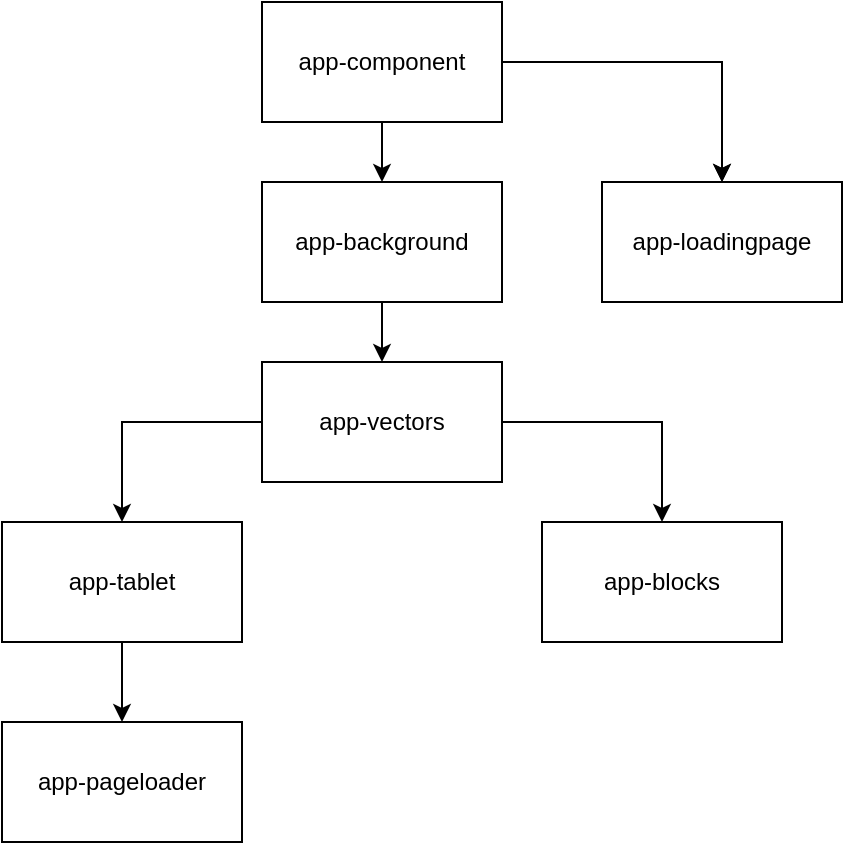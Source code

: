 <mxfile version="11.2.4" type="device" pages="1"><diagram id="Cn6-p6YvIHfPmBy4kGOg" name="Page-1"><mxGraphModel dx="868" dy="522" grid="1" gridSize="10" guides="1" tooltips="1" connect="1" arrows="1" fold="1" page="1" pageScale="1" pageWidth="850" pageHeight="1100" math="0" shadow="0"><root><mxCell id="0"/><mxCell id="1" parent="0"/><mxCell id="wbxoad55qUgf5hyL1uva-3" value="" style="edgeStyle=orthogonalEdgeStyle;rounded=0;orthogonalLoop=1;jettySize=auto;html=1;" edge="1" parent="1" source="wbxoad55qUgf5hyL1uva-1" target="wbxoad55qUgf5hyL1uva-2"><mxGeometry relative="1" as="geometry"/></mxCell><mxCell id="wbxoad55qUgf5hyL1uva-4" value="" style="edgeStyle=orthogonalEdgeStyle;rounded=0;orthogonalLoop=1;jettySize=auto;html=1;" edge="1" parent="1" source="wbxoad55qUgf5hyL1uva-1" target="wbxoad55qUgf5hyL1uva-2"><mxGeometry relative="1" as="geometry"/></mxCell><mxCell id="wbxoad55qUgf5hyL1uva-6" value="" style="edgeStyle=orthogonalEdgeStyle;rounded=0;orthogonalLoop=1;jettySize=auto;html=1;" edge="1" parent="1" source="wbxoad55qUgf5hyL1uva-1" target="wbxoad55qUgf5hyL1uva-5"><mxGeometry relative="1" as="geometry"/></mxCell><mxCell id="wbxoad55qUgf5hyL1uva-1" value="app-component" style="rounded=0;whiteSpace=wrap;html=1;" vertex="1" parent="1"><mxGeometry x="350" y="20" width="120" height="60" as="geometry"/></mxCell><mxCell id="wbxoad55qUgf5hyL1uva-9" value="" style="edgeStyle=orthogonalEdgeStyle;rounded=0;orthogonalLoop=1;jettySize=auto;html=1;" edge="1" parent="1" source="wbxoad55qUgf5hyL1uva-5" target="wbxoad55qUgf5hyL1uva-8"><mxGeometry relative="1" as="geometry"/></mxCell><mxCell id="wbxoad55qUgf5hyL1uva-5" value="app-background" style="rounded=0;whiteSpace=wrap;html=1;" vertex="1" parent="1"><mxGeometry x="350" y="110" width="120" height="60" as="geometry"/></mxCell><mxCell id="wbxoad55qUgf5hyL1uva-11" value="" style="edgeStyle=orthogonalEdgeStyle;rounded=0;orthogonalLoop=1;jettySize=auto;html=1;" edge="1" parent="1" source="wbxoad55qUgf5hyL1uva-8" target="wbxoad55qUgf5hyL1uva-10"><mxGeometry relative="1" as="geometry"/></mxCell><mxCell id="wbxoad55qUgf5hyL1uva-13" value="" style="edgeStyle=orthogonalEdgeStyle;rounded=0;orthogonalLoop=1;jettySize=auto;html=1;" edge="1" parent="1" source="wbxoad55qUgf5hyL1uva-8" target="wbxoad55qUgf5hyL1uva-12"><mxGeometry relative="1" as="geometry"/></mxCell><mxCell id="wbxoad55qUgf5hyL1uva-8" value="app-vectors" style="rounded=0;whiteSpace=wrap;html=1;" vertex="1" parent="1"><mxGeometry x="350" y="200" width="120" height="60" as="geometry"/></mxCell><mxCell id="wbxoad55qUgf5hyL1uva-12" value="app-blocks" style="rounded=0;whiteSpace=wrap;html=1;" vertex="1" parent="1"><mxGeometry x="490" y="280" width="120" height="60" as="geometry"/></mxCell><mxCell id="wbxoad55qUgf5hyL1uva-15" value="" style="edgeStyle=orthogonalEdgeStyle;rounded=0;orthogonalLoop=1;jettySize=auto;html=1;" edge="1" parent="1" source="wbxoad55qUgf5hyL1uva-10" target="wbxoad55qUgf5hyL1uva-14"><mxGeometry relative="1" as="geometry"/></mxCell><mxCell id="wbxoad55qUgf5hyL1uva-10" value="app-tablet" style="rounded=0;whiteSpace=wrap;html=1;" vertex="1" parent="1"><mxGeometry x="220" y="280" width="120" height="60" as="geometry"/></mxCell><mxCell id="wbxoad55qUgf5hyL1uva-14" value="app-pageloader" style="rounded=0;whiteSpace=wrap;html=1;" vertex="1" parent="1"><mxGeometry x="220" y="380" width="120" height="60" as="geometry"/></mxCell><mxCell id="wbxoad55qUgf5hyL1uva-2" value="app-loadingpage" style="rounded=0;whiteSpace=wrap;html=1;" vertex="1" parent="1"><mxGeometry x="520" y="110" width="120" height="60" as="geometry"/></mxCell></root></mxGraphModel></diagram></mxfile>